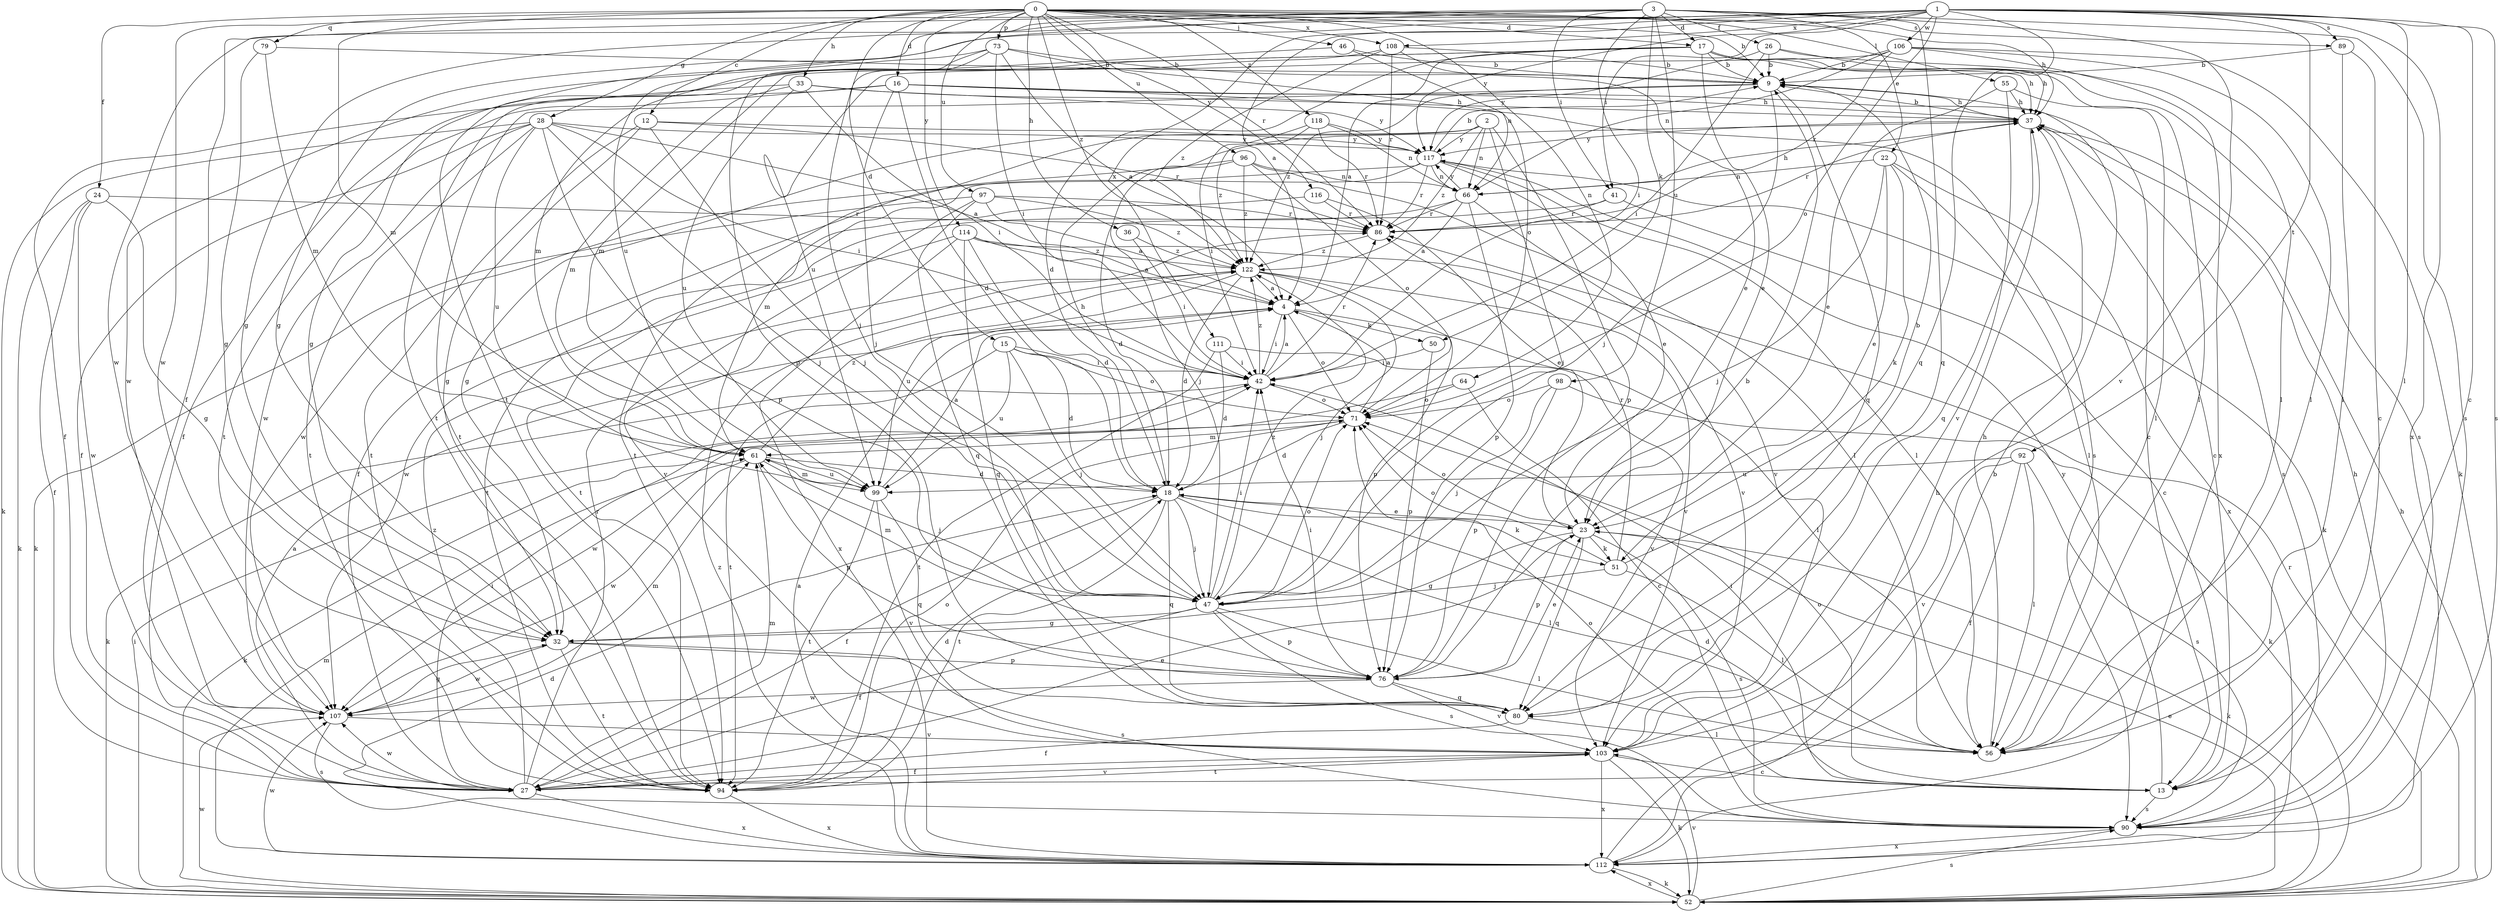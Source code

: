 strict digraph  {
0;
1;
2;
3;
4;
9;
12;
13;
15;
16;
17;
18;
22;
23;
24;
26;
27;
28;
32;
33;
36;
37;
41;
42;
46;
47;
50;
51;
52;
55;
56;
61;
64;
66;
71;
73;
76;
79;
80;
86;
89;
90;
92;
94;
96;
97;
98;
99;
103;
106;
107;
108;
111;
112;
114;
116;
117;
118;
122;
0 -> 9  [label=b];
0 -> 12  [label=c];
0 -> 15  [label=d];
0 -> 16  [label=d];
0 -> 17  [label=d];
0 -> 24  [label=f];
0 -> 28  [label=g];
0 -> 33  [label=h];
0 -> 36  [label=h];
0 -> 37  [label=h];
0 -> 46  [label=j];
0 -> 55  [label=l];
0 -> 61  [label=m];
0 -> 64  [label=n];
0 -> 73  [label=p];
0 -> 79  [label=q];
0 -> 86  [label=r];
0 -> 89  [label=s];
0 -> 96  [label=u];
0 -> 97  [label=u];
0 -> 108  [label=x];
0 -> 114  [label=y];
0 -> 116  [label=y];
0 -> 118  [label=z];
0 -> 122  [label=z];
1 -> 4  [label=a];
1 -> 13  [label=c];
1 -> 32  [label=g];
1 -> 41  [label=i];
1 -> 56  [label=l];
1 -> 71  [label=o];
1 -> 80  [label=q];
1 -> 89  [label=s];
1 -> 90  [label=s];
1 -> 92  [label=t];
1 -> 94  [label=t];
1 -> 106  [label=w];
1 -> 107  [label=w];
1 -> 108  [label=x];
1 -> 111  [label=x];
1 -> 112  [label=x];
1 -> 117  [label=y];
2 -> 32  [label=g];
2 -> 47  [label=j];
2 -> 66  [label=n];
2 -> 76  [label=p];
2 -> 94  [label=t];
2 -> 117  [label=y];
2 -> 122  [label=z];
3 -> 17  [label=d];
3 -> 22  [label=e];
3 -> 26  [label=f];
3 -> 27  [label=f];
3 -> 32  [label=g];
3 -> 41  [label=i];
3 -> 42  [label=i];
3 -> 50  [label=k];
3 -> 80  [label=q];
3 -> 90  [label=s];
3 -> 98  [label=u];
3 -> 99  [label=u];
3 -> 103  [label=v];
3 -> 107  [label=w];
4 -> 42  [label=i];
4 -> 50  [label=k];
4 -> 56  [label=l];
4 -> 71  [label=o];
9 -> 37  [label=h];
9 -> 47  [label=j];
9 -> 80  [label=q];
9 -> 94  [label=t];
9 -> 122  [label=z];
12 -> 32  [label=g];
12 -> 47  [label=j];
12 -> 86  [label=r];
12 -> 94  [label=t];
12 -> 117  [label=y];
13 -> 18  [label=d];
13 -> 42  [label=i];
13 -> 71  [label=o];
13 -> 90  [label=s];
13 -> 117  [label=y];
15 -> 18  [label=d];
15 -> 42  [label=i];
15 -> 47  [label=j];
15 -> 71  [label=o];
15 -> 94  [label=t];
15 -> 99  [label=u];
16 -> 13  [label=c];
16 -> 18  [label=d];
16 -> 27  [label=f];
16 -> 37  [label=h];
16 -> 47  [label=j];
16 -> 90  [label=s];
16 -> 94  [label=t];
17 -> 4  [label=a];
17 -> 9  [label=b];
17 -> 18  [label=d];
17 -> 23  [label=e];
17 -> 32  [label=g];
17 -> 37  [label=h];
17 -> 56  [label=l];
17 -> 90  [label=s];
17 -> 94  [label=t];
18 -> 23  [label=e];
18 -> 27  [label=f];
18 -> 37  [label=h];
18 -> 47  [label=j];
18 -> 51  [label=k];
18 -> 56  [label=l];
18 -> 80  [label=q];
18 -> 94  [label=t];
22 -> 23  [label=e];
22 -> 47  [label=j];
22 -> 51  [label=k];
22 -> 56  [label=l];
22 -> 66  [label=n];
22 -> 112  [label=x];
23 -> 32  [label=g];
23 -> 51  [label=k];
23 -> 52  [label=k];
23 -> 71  [label=o];
23 -> 76  [label=p];
23 -> 80  [label=q];
23 -> 90  [label=s];
24 -> 27  [label=f];
24 -> 32  [label=g];
24 -> 52  [label=k];
24 -> 86  [label=r];
24 -> 107  [label=w];
26 -> 9  [label=b];
26 -> 37  [label=h];
26 -> 42  [label=i];
26 -> 56  [label=l];
26 -> 117  [label=y];
27 -> 4  [label=a];
27 -> 23  [label=e];
27 -> 42  [label=i];
27 -> 61  [label=m];
27 -> 86  [label=r];
27 -> 103  [label=v];
27 -> 107  [label=w];
27 -> 112  [label=x];
27 -> 122  [label=z];
28 -> 4  [label=a];
28 -> 27  [label=f];
28 -> 42  [label=i];
28 -> 47  [label=j];
28 -> 52  [label=k];
28 -> 76  [label=p];
28 -> 94  [label=t];
28 -> 99  [label=u];
28 -> 107  [label=w];
28 -> 117  [label=y];
32 -> 76  [label=p];
32 -> 90  [label=s];
32 -> 94  [label=t];
32 -> 107  [label=w];
33 -> 27  [label=f];
33 -> 37  [label=h];
33 -> 42  [label=i];
33 -> 61  [label=m];
33 -> 99  [label=u];
33 -> 117  [label=y];
36 -> 42  [label=i];
36 -> 122  [label=z];
37 -> 9  [label=b];
37 -> 13  [label=c];
37 -> 80  [label=q];
37 -> 86  [label=r];
37 -> 90  [label=s];
37 -> 117  [label=y];
41 -> 13  [label=c];
41 -> 18  [label=d];
41 -> 86  [label=r];
42 -> 4  [label=a];
42 -> 52  [label=k];
42 -> 71  [label=o];
42 -> 86  [label=r];
42 -> 122  [label=z];
46 -> 9  [label=b];
46 -> 61  [label=m];
46 -> 66  [label=n];
47 -> 27  [label=f];
47 -> 32  [label=g];
47 -> 42  [label=i];
47 -> 56  [label=l];
47 -> 61  [label=m];
47 -> 71  [label=o];
47 -> 76  [label=p];
47 -> 90  [label=s];
47 -> 122  [label=z];
50 -> 42  [label=i];
50 -> 76  [label=p];
51 -> 9  [label=b];
51 -> 47  [label=j];
51 -> 56  [label=l];
51 -> 71  [label=o];
51 -> 86  [label=r];
52 -> 23  [label=e];
52 -> 37  [label=h];
52 -> 42  [label=i];
52 -> 86  [label=r];
52 -> 90  [label=s];
52 -> 103  [label=v];
52 -> 107  [label=w];
52 -> 112  [label=x];
55 -> 23  [label=e];
55 -> 37  [label=h];
55 -> 56  [label=l];
55 -> 103  [label=v];
56 -> 37  [label=h];
61 -> 18  [label=d];
61 -> 47  [label=j];
61 -> 76  [label=p];
61 -> 99  [label=u];
61 -> 107  [label=w];
61 -> 122  [label=z];
64 -> 13  [label=c];
64 -> 71  [label=o];
64 -> 107  [label=w];
66 -> 4  [label=a];
66 -> 37  [label=h];
66 -> 76  [label=p];
66 -> 86  [label=r];
66 -> 94  [label=t];
66 -> 103  [label=v];
66 -> 117  [label=y];
71 -> 4  [label=a];
71 -> 18  [label=d];
71 -> 52  [label=k];
71 -> 61  [label=m];
73 -> 4  [label=a];
73 -> 9  [label=b];
73 -> 42  [label=i];
73 -> 47  [label=j];
73 -> 71  [label=o];
73 -> 76  [label=p];
73 -> 107  [label=w];
76 -> 9  [label=b];
76 -> 23  [label=e];
76 -> 42  [label=i];
76 -> 80  [label=q];
76 -> 103  [label=v];
76 -> 107  [label=w];
79 -> 9  [label=b];
79 -> 32  [label=g];
79 -> 61  [label=m];
80 -> 27  [label=f];
80 -> 56  [label=l];
86 -> 122  [label=z];
89 -> 9  [label=b];
89 -> 13  [label=c];
89 -> 56  [label=l];
90 -> 37  [label=h];
90 -> 71  [label=o];
90 -> 112  [label=x];
92 -> 27  [label=f];
92 -> 56  [label=l];
92 -> 90  [label=s];
92 -> 99  [label=u];
92 -> 103  [label=v];
94 -> 18  [label=d];
94 -> 71  [label=o];
94 -> 112  [label=x];
96 -> 47  [label=j];
96 -> 56  [label=l];
96 -> 66  [label=n];
96 -> 71  [label=o];
96 -> 107  [label=w];
96 -> 122  [label=z];
97 -> 4  [label=a];
97 -> 52  [label=k];
97 -> 80  [label=q];
97 -> 86  [label=r];
97 -> 103  [label=v];
97 -> 122  [label=z];
98 -> 47  [label=j];
98 -> 52  [label=k];
98 -> 71  [label=o];
98 -> 76  [label=p];
99 -> 4  [label=a];
99 -> 61  [label=m];
99 -> 80  [label=q];
99 -> 94  [label=t];
99 -> 103  [label=v];
103 -> 13  [label=c];
103 -> 27  [label=f];
103 -> 52  [label=k];
103 -> 94  [label=t];
103 -> 112  [label=x];
106 -> 9  [label=b];
106 -> 52  [label=k];
106 -> 56  [label=l];
106 -> 61  [label=m];
106 -> 66  [label=n];
106 -> 86  [label=r];
106 -> 112  [label=x];
107 -> 32  [label=g];
107 -> 61  [label=m];
107 -> 90  [label=s];
107 -> 103  [label=v];
108 -> 9  [label=b];
108 -> 23  [label=e];
108 -> 86  [label=r];
108 -> 99  [label=u];
108 -> 122  [label=z];
111 -> 18  [label=d];
111 -> 42  [label=i];
111 -> 94  [label=t];
111 -> 103  [label=v];
112 -> 4  [label=a];
112 -> 9  [label=b];
112 -> 18  [label=d];
112 -> 37  [label=h];
112 -> 52  [label=k];
112 -> 61  [label=m];
112 -> 107  [label=w];
112 -> 122  [label=z];
114 -> 4  [label=a];
114 -> 18  [label=d];
114 -> 80  [label=q];
114 -> 103  [label=v];
114 -> 107  [label=w];
114 -> 112  [label=x];
114 -> 122  [label=z];
116 -> 23  [label=e];
116 -> 86  [label=r];
116 -> 94  [label=t];
117 -> 9  [label=b];
117 -> 23  [label=e];
117 -> 27  [label=f];
117 -> 52  [label=k];
117 -> 56  [label=l];
117 -> 61  [label=m];
117 -> 66  [label=n];
117 -> 86  [label=r];
118 -> 42  [label=i];
118 -> 66  [label=n];
118 -> 86  [label=r];
118 -> 117  [label=y];
118 -> 122  [label=z];
122 -> 4  [label=a];
122 -> 18  [label=d];
122 -> 47  [label=j];
122 -> 76  [label=p];
122 -> 99  [label=u];
122 -> 103  [label=v];
}
